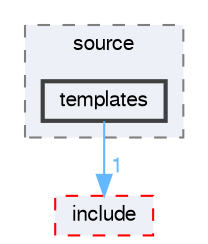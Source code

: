 digraph "templates"
{
 // LATEX_PDF_SIZE
  bgcolor="transparent";
  edge [fontname=FreeSans,fontsize=10,labelfontname=FreeSans,labelfontsize=10];
  node [fontname=FreeSans,fontsize=10,shape=box,height=0.2,width=0.4];
  compound=true
  subgraph clusterdir_a883430c14b304297c27886762016e13 {
    graph [ bgcolor="#edf0f7", pencolor="grey50", label="source", fontname=FreeSans,fontsize=10 style="filled,dashed", URL="dir_a883430c14b304297c27886762016e13.html",tooltip=""]
  dir_fe4e3e951ef61cdd64c86980c044bb92 [label="templates", fillcolor="#edf0f7", color="grey25", style="filled,bold", URL="dir_fe4e3e951ef61cdd64c86980c044bb92.html",tooltip=""];
  }
  dir_aa47084d0f13b69a05b7aeca4035fbf6 [label="include", fillcolor="#edf0f7", color="red", style="filled,dashed", URL="dir_aa47084d0f13b69a05b7aeca4035fbf6.html",tooltip=""];
  dir_fe4e3e951ef61cdd64c86980c044bb92->dir_aa47084d0f13b69a05b7aeca4035fbf6 [headlabel="1", labeldistance=1.5 headhref="dir_000063_000028.html" color="steelblue1" fontcolor="steelblue1"];
}
